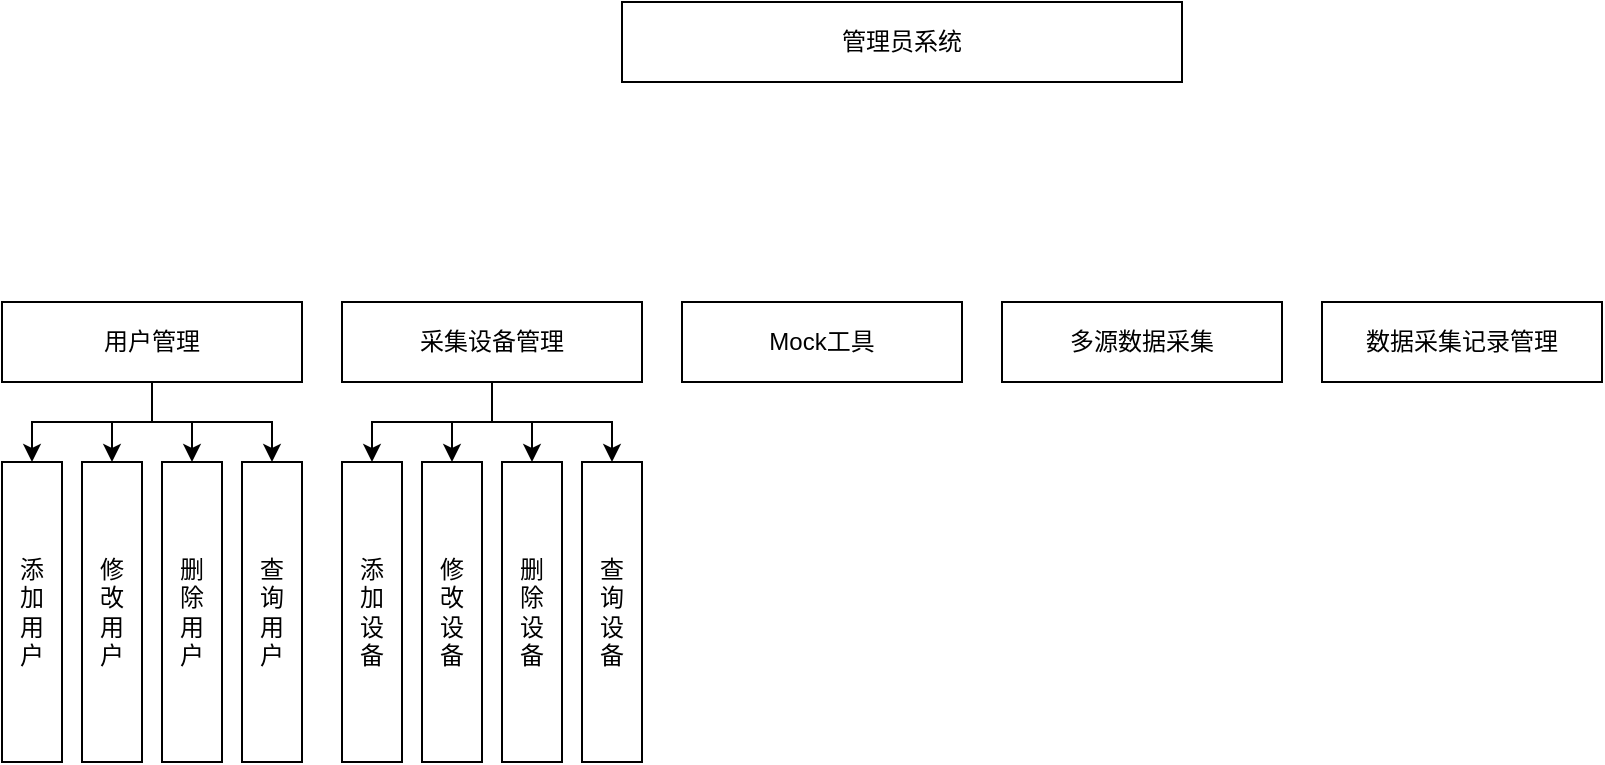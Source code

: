 <mxfile version="26.1.3">
  <diagram name="第 1 页" id="MYwcNr1ugUrhSAHtThHv">
    <mxGraphModel dx="1026" dy="650" grid="1" gridSize="10" guides="1" tooltips="1" connect="1" arrows="1" fold="1" page="1" pageScale="1" pageWidth="827" pageHeight="1169" math="0" shadow="0">
      <root>
        <mxCell id="0" />
        <mxCell id="1" parent="0" />
        <mxCell id="_uf0qR5cUyTxKE8fxkCO-5" value="管理员系统" style="rounded=0;whiteSpace=wrap;html=1;" vertex="1" parent="1">
          <mxGeometry x="350" y="130" width="280" height="40" as="geometry" />
        </mxCell>
        <mxCell id="_uf0qR5cUyTxKE8fxkCO-17" style="edgeStyle=orthogonalEdgeStyle;rounded=0;orthogonalLoop=1;jettySize=auto;html=1;exitX=0.5;exitY=1;exitDx=0;exitDy=0;entryX=0.5;entryY=0;entryDx=0;entryDy=0;" edge="1" parent="1" source="_uf0qR5cUyTxKE8fxkCO-7" target="_uf0qR5cUyTxKE8fxkCO-12">
          <mxGeometry relative="1" as="geometry">
            <Array as="points">
              <mxPoint x="115" y="340" />
              <mxPoint x="55" y="340" />
            </Array>
          </mxGeometry>
        </mxCell>
        <mxCell id="_uf0qR5cUyTxKE8fxkCO-18" style="edgeStyle=orthogonalEdgeStyle;rounded=0;orthogonalLoop=1;jettySize=auto;html=1;exitX=0.5;exitY=1;exitDx=0;exitDy=0;entryX=0.5;entryY=0;entryDx=0;entryDy=0;" edge="1" parent="1" source="_uf0qR5cUyTxKE8fxkCO-7" target="_uf0qR5cUyTxKE8fxkCO-13">
          <mxGeometry relative="1" as="geometry" />
        </mxCell>
        <mxCell id="_uf0qR5cUyTxKE8fxkCO-19" style="edgeStyle=orthogonalEdgeStyle;rounded=0;orthogonalLoop=1;jettySize=auto;html=1;exitX=0.5;exitY=1;exitDx=0;exitDy=0;entryX=0.5;entryY=0;entryDx=0;entryDy=0;" edge="1" parent="1" source="_uf0qR5cUyTxKE8fxkCO-7" target="_uf0qR5cUyTxKE8fxkCO-15">
          <mxGeometry relative="1" as="geometry" />
        </mxCell>
        <mxCell id="_uf0qR5cUyTxKE8fxkCO-20" style="edgeStyle=orthogonalEdgeStyle;rounded=0;orthogonalLoop=1;jettySize=auto;html=1;exitX=0.5;exitY=1;exitDx=0;exitDy=0;entryX=0.5;entryY=0;entryDx=0;entryDy=0;" edge="1" parent="1" source="_uf0qR5cUyTxKE8fxkCO-7" target="_uf0qR5cUyTxKE8fxkCO-16">
          <mxGeometry relative="1" as="geometry" />
        </mxCell>
        <mxCell id="_uf0qR5cUyTxKE8fxkCO-7" value="用户管理" style="rounded=0;whiteSpace=wrap;html=1;" vertex="1" parent="1">
          <mxGeometry x="40" y="280" width="150" height="40" as="geometry" />
        </mxCell>
        <mxCell id="_uf0qR5cUyTxKE8fxkCO-9" value="Mock工具" style="rounded=0;whiteSpace=wrap;html=1;" vertex="1" parent="1">
          <mxGeometry x="380" y="280" width="140" height="40" as="geometry" />
        </mxCell>
        <mxCell id="_uf0qR5cUyTxKE8fxkCO-10" value="多源数据采集" style="rounded=0;whiteSpace=wrap;html=1;" vertex="1" parent="1">
          <mxGeometry x="540" y="280" width="140" height="40" as="geometry" />
        </mxCell>
        <mxCell id="_uf0qR5cUyTxKE8fxkCO-11" value="数据采集记录管理" style="rounded=0;whiteSpace=wrap;html=1;" vertex="1" parent="1">
          <mxGeometry x="700" y="280" width="140" height="40" as="geometry" />
        </mxCell>
        <mxCell id="_uf0qR5cUyTxKE8fxkCO-12" value="添&lt;div&gt;加&lt;/div&gt;&lt;div&gt;用&lt;/div&gt;&lt;div&gt;户&lt;/div&gt;" style="rounded=0;whiteSpace=wrap;html=1;" vertex="1" parent="1">
          <mxGeometry x="40" y="360" width="30" height="150" as="geometry" />
        </mxCell>
        <mxCell id="_uf0qR5cUyTxKE8fxkCO-13" value="修&lt;div&gt;改&lt;/div&gt;&lt;div&gt;用&lt;/div&gt;&lt;div&gt;户&lt;/div&gt;" style="rounded=0;whiteSpace=wrap;html=1;" vertex="1" parent="1">
          <mxGeometry x="80" y="360" width="30" height="150" as="geometry" />
        </mxCell>
        <mxCell id="_uf0qR5cUyTxKE8fxkCO-15" value="删&lt;div&gt;除&lt;/div&gt;&lt;div&gt;用&lt;/div&gt;&lt;div&gt;户&lt;/div&gt;" style="rounded=0;whiteSpace=wrap;html=1;" vertex="1" parent="1">
          <mxGeometry x="120" y="360" width="30" height="150" as="geometry" />
        </mxCell>
        <mxCell id="_uf0qR5cUyTxKE8fxkCO-16" value="查&lt;div&gt;询&lt;/div&gt;&lt;div&gt;用&lt;/div&gt;&lt;div&gt;户&lt;/div&gt;" style="rounded=0;whiteSpace=wrap;html=1;" vertex="1" parent="1">
          <mxGeometry x="160" y="360" width="30" height="150" as="geometry" />
        </mxCell>
        <mxCell id="_uf0qR5cUyTxKE8fxkCO-26" style="edgeStyle=orthogonalEdgeStyle;rounded=0;orthogonalLoop=1;jettySize=auto;html=1;exitX=0.5;exitY=1;exitDx=0;exitDy=0;entryX=0.5;entryY=0;entryDx=0;entryDy=0;" edge="1" parent="1" source="_uf0qR5cUyTxKE8fxkCO-21" target="_uf0qR5cUyTxKE8fxkCO-22">
          <mxGeometry relative="1" as="geometry" />
        </mxCell>
        <mxCell id="_uf0qR5cUyTxKE8fxkCO-27" style="edgeStyle=orthogonalEdgeStyle;rounded=0;orthogonalLoop=1;jettySize=auto;html=1;exitX=0.5;exitY=1;exitDx=0;exitDy=0;entryX=0.5;entryY=0;entryDx=0;entryDy=0;" edge="1" parent="1" source="_uf0qR5cUyTxKE8fxkCO-21" target="_uf0qR5cUyTxKE8fxkCO-23">
          <mxGeometry relative="1" as="geometry" />
        </mxCell>
        <mxCell id="_uf0qR5cUyTxKE8fxkCO-28" style="edgeStyle=orthogonalEdgeStyle;rounded=0;orthogonalLoop=1;jettySize=auto;html=1;exitX=0.5;exitY=1;exitDx=0;exitDy=0;entryX=0.5;entryY=0;entryDx=0;entryDy=0;" edge="1" parent="1" source="_uf0qR5cUyTxKE8fxkCO-21" target="_uf0qR5cUyTxKE8fxkCO-24">
          <mxGeometry relative="1" as="geometry" />
        </mxCell>
        <mxCell id="_uf0qR5cUyTxKE8fxkCO-29" style="edgeStyle=orthogonalEdgeStyle;rounded=0;orthogonalLoop=1;jettySize=auto;html=1;exitX=0.5;exitY=1;exitDx=0;exitDy=0;entryX=0.5;entryY=0;entryDx=0;entryDy=0;" edge="1" parent="1" source="_uf0qR5cUyTxKE8fxkCO-21" target="_uf0qR5cUyTxKE8fxkCO-25">
          <mxGeometry relative="1" as="geometry" />
        </mxCell>
        <mxCell id="_uf0qR5cUyTxKE8fxkCO-21" value="采集设备管理" style="rounded=0;whiteSpace=wrap;html=1;" vertex="1" parent="1">
          <mxGeometry x="210" y="280" width="150" height="40" as="geometry" />
        </mxCell>
        <mxCell id="_uf0qR5cUyTxKE8fxkCO-22" value="添&lt;div&gt;加&lt;/div&gt;&lt;div&gt;设&lt;/div&gt;&lt;div&gt;备&lt;/div&gt;" style="rounded=0;whiteSpace=wrap;html=1;" vertex="1" parent="1">
          <mxGeometry x="210" y="360" width="30" height="150" as="geometry" />
        </mxCell>
        <mxCell id="_uf0qR5cUyTxKE8fxkCO-23" value="修&lt;div&gt;改&lt;div&gt;设&lt;/div&gt;&lt;div&gt;备&lt;/div&gt;&lt;/div&gt;" style="rounded=0;whiteSpace=wrap;html=1;" vertex="1" parent="1">
          <mxGeometry x="250" y="360" width="30" height="150" as="geometry" />
        </mxCell>
        <mxCell id="_uf0qR5cUyTxKE8fxkCO-24" value="删&lt;div&gt;除&lt;/div&gt;&lt;div&gt;设&lt;/div&gt;&lt;div&gt;备&lt;/div&gt;" style="rounded=0;whiteSpace=wrap;html=1;" vertex="1" parent="1">
          <mxGeometry x="290" y="360" width="30" height="150" as="geometry" />
        </mxCell>
        <mxCell id="_uf0qR5cUyTxKE8fxkCO-25" value="查&lt;div&gt;询&lt;/div&gt;&lt;div&gt;设&lt;/div&gt;&lt;div&gt;备&lt;/div&gt;" style="rounded=0;whiteSpace=wrap;html=1;" vertex="1" parent="1">
          <mxGeometry x="330" y="360" width="30" height="150" as="geometry" />
        </mxCell>
      </root>
    </mxGraphModel>
  </diagram>
</mxfile>
